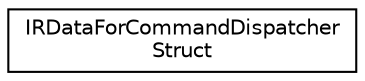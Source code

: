 digraph "Graphical Class Hierarchy"
{
 // LATEX_PDF_SIZE
  edge [fontname="Helvetica",fontsize="10",labelfontname="Helvetica",labelfontsize="10"];
  node [fontname="Helvetica",fontsize="10",shape=record];
  rankdir="LR";
  Node0 [label="IRDataForCommandDispatcher\lStruct",height=0.2,width=0.4,color="black", fillcolor="white", style="filled",URL="$structIRDataForCommandDispatcherStruct.html",tooltip=" "];
}
